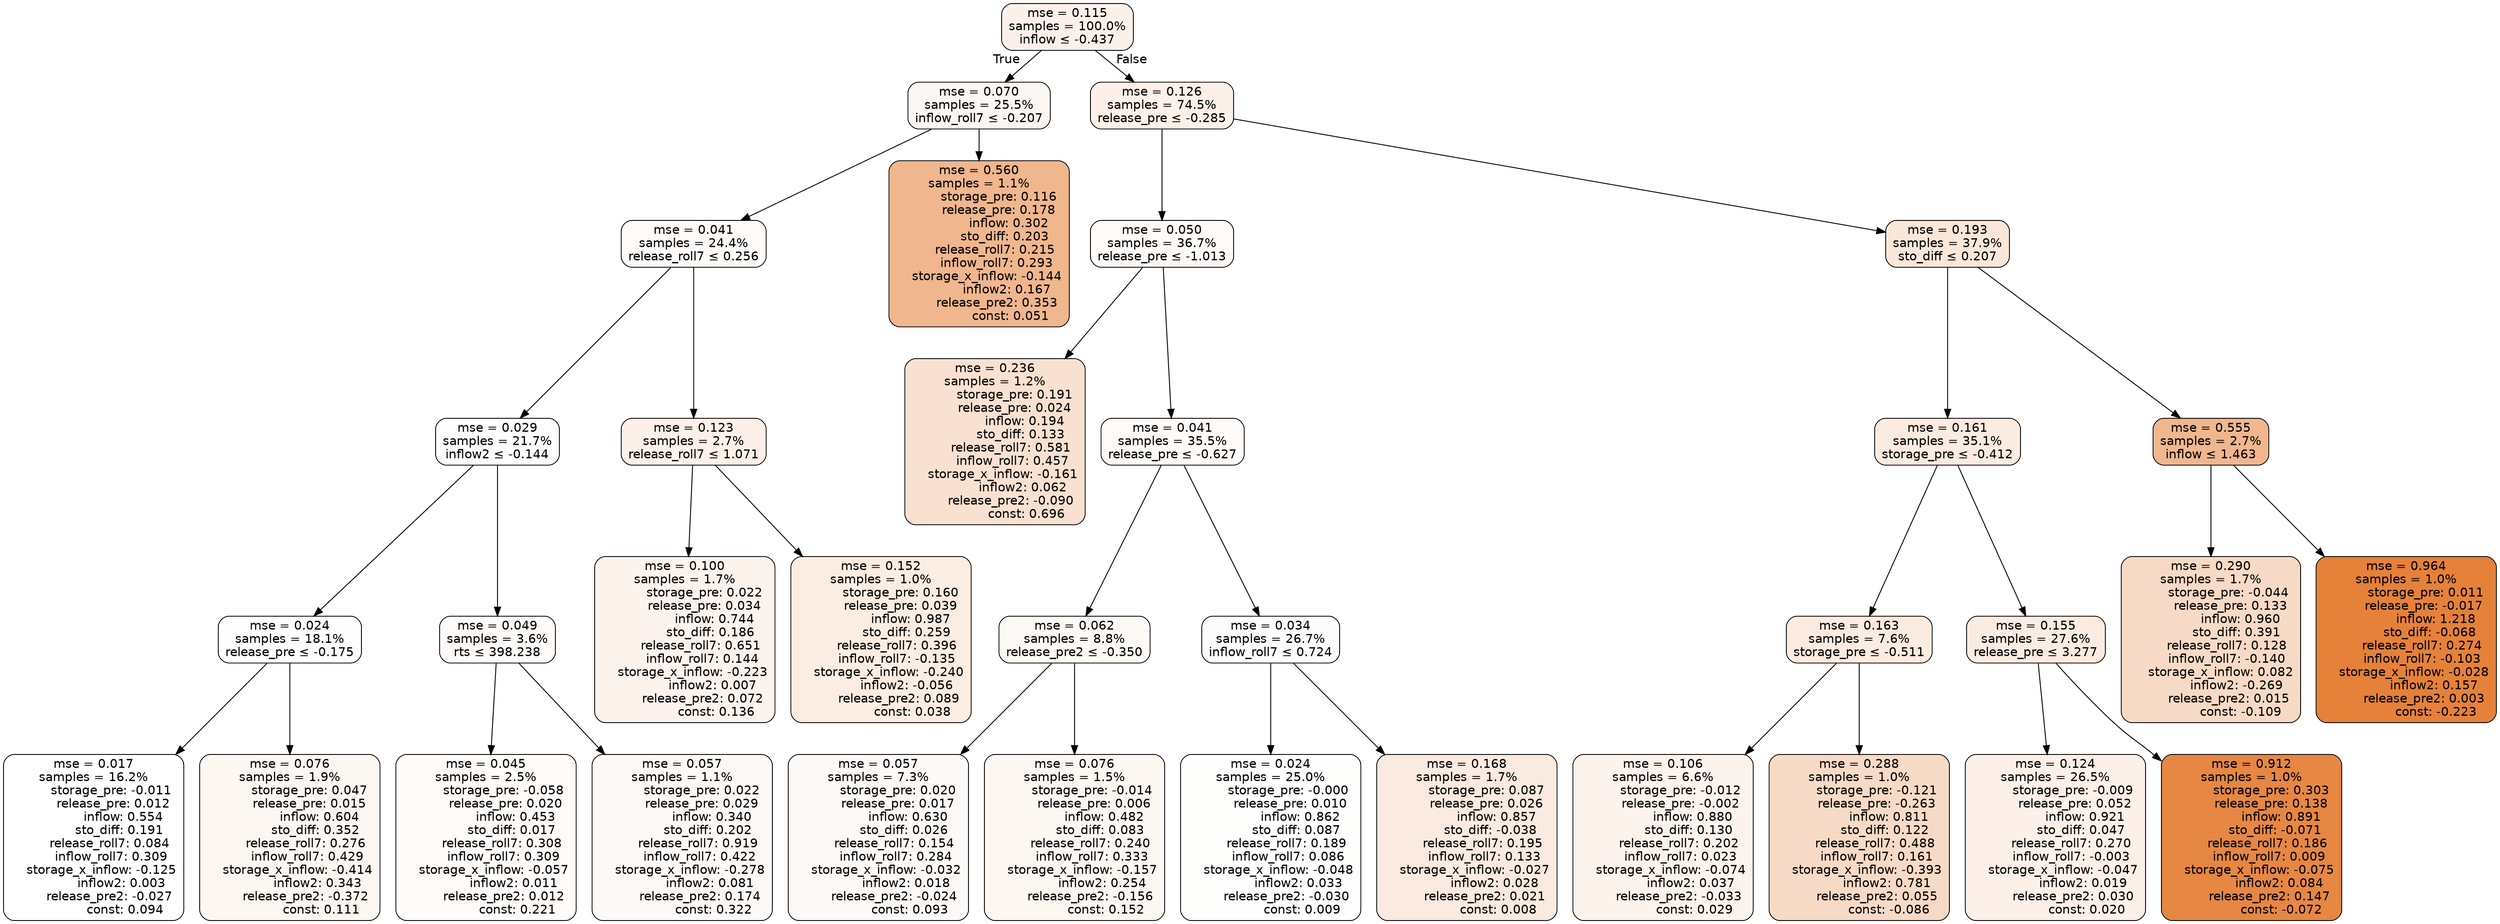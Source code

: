 digraph tree {
bgcolor="transparent"
node [shape=rectangle, style="filled, rounded", color="black", fontname=helvetica] ;
edge [fontname=helvetica] ;
	"0" [label="mse = 0.115
samples = 100.0%
inflow &le; -0.437", fillcolor="#fcf1ea"]
	"1" [label="mse = 0.070
samples = 25.5%
inflow_roll7 &le; -0.207", fillcolor="#fdf7f3"]
	"2" [label="mse = 0.041
samples = 24.4%
release_roll7 &le; 0.256", fillcolor="#fefbf9"]
	"3" [label="mse = 0.029
samples = 21.7%
inflow2 &le; -0.144", fillcolor="#fefdfc"]
	"4" [label="mse = 0.024
samples = 18.1%
release_pre &le; -0.175", fillcolor="#fefefd"]
	"5" [label="mse = 0.017
samples = 16.2%
         storage_pre: -0.011
          release_pre: 0.012
               inflow: 0.554
             sto_diff: 0.191
        release_roll7: 0.084
         inflow_roll7: 0.309
    storage_x_inflow: -0.125
              inflow2: 0.003
        release_pre2: -0.027
                const: 0.094", fillcolor="#ffffff"]
	"6" [label="mse = 0.076
samples = 1.9%
          storage_pre: 0.047
          release_pre: 0.015
               inflow: 0.604
             sto_diff: 0.352
        release_roll7: 0.276
         inflow_roll7: 0.429
    storage_x_inflow: -0.414
              inflow2: 0.343
        release_pre2: -0.372
                const: 0.111", fillcolor="#fdf7f2"]
	"7" [label="mse = 0.049
samples = 3.6%
rts &le; 398.238", fillcolor="#fefaf8"]
	"8" [label="mse = 0.045
samples = 2.5%
         storage_pre: -0.058
          release_pre: 0.020
               inflow: 0.453
             sto_diff: 0.017
        release_roll7: 0.308
         inflow_roll7: 0.309
    storage_x_inflow: -0.057
              inflow2: 0.011
         release_pre2: 0.012
                const: 0.221", fillcolor="#fefbf9"]
	"9" [label="mse = 0.057
samples = 1.1%
          storage_pre: 0.022
          release_pre: 0.029
               inflow: 0.340
             sto_diff: 0.202
        release_roll7: 0.919
         inflow_roll7: 0.422
    storage_x_inflow: -0.278
              inflow2: 0.081
         release_pre2: 0.174
                const: 0.322", fillcolor="#fdf9f6"]
	"10" [label="mse = 0.123
samples = 2.7%
release_roll7 &le; 1.071", fillcolor="#fcf0e8"]
	"11" [label="mse = 0.100
samples = 1.7%
          storage_pre: 0.022
          release_pre: 0.034
               inflow: 0.744
             sto_diff: 0.186
        release_roll7: 0.651
         inflow_roll7: 0.144
    storage_x_inflow: -0.223
              inflow2: 0.007
         release_pre2: 0.072
                const: 0.136", fillcolor="#fcf3ed"]
	"12" [label="mse = 0.152
samples = 1.0%
          storage_pre: 0.160
          release_pre: 0.039
               inflow: 0.987
             sto_diff: 0.259
        release_roll7: 0.396
        inflow_roll7: -0.135
    storage_x_inflow: -0.240
             inflow2: -0.056
         release_pre2: 0.089
                const: 0.038", fillcolor="#fbede2"]
	"13" [label="mse = 0.560
samples = 1.1%
          storage_pre: 0.116
          release_pre: 0.178
               inflow: 0.302
             sto_diff: 0.203
        release_roll7: 0.215
         inflow_roll7: 0.293
    storage_x_inflow: -0.144
              inflow2: 0.167
         release_pre2: 0.353
                const: 0.051", fillcolor="#f0b68d"]
	"14" [label="mse = 0.126
samples = 74.5%
release_pre &le; -0.285", fillcolor="#fcf0e8"]
	"15" [label="mse = 0.050
samples = 36.7%
release_pre &le; -1.013", fillcolor="#fefaf8"]
	"16" [label="mse = 0.236
samples = 1.2%
          storage_pre: 0.191
          release_pre: 0.024
               inflow: 0.194
             sto_diff: 0.133
        release_roll7: 0.581
         inflow_roll7: 0.457
    storage_x_inflow: -0.161
              inflow2: 0.062
        release_pre2: -0.090
                const: 0.696", fillcolor="#f9e1d1"]
	"17" [label="mse = 0.041
samples = 35.5%
release_pre &le; -0.627", fillcolor="#fefbf9"]
	"18" [label="mse = 0.062
samples = 8.8%
release_pre2 &le; -0.350", fillcolor="#fdf9f5"]
	"19" [label="mse = 0.057
samples = 7.3%
          storage_pre: 0.020
          release_pre: 0.017
               inflow: 0.630
             sto_diff: 0.026
        release_roll7: 0.154
         inflow_roll7: 0.284
    storage_x_inflow: -0.032
              inflow2: 0.018
        release_pre2: -0.024
                const: 0.093", fillcolor="#fdf9f6"]
	"20" [label="mse = 0.076
samples = 1.5%
         storage_pre: -0.014
          release_pre: 0.006
               inflow: 0.482
             sto_diff: 0.083
        release_roll7: 0.240
         inflow_roll7: 0.333
    storage_x_inflow: -0.157
              inflow2: 0.254
        release_pre2: -0.156
                const: 0.152", fillcolor="#fdf7f2"]
	"21" [label="mse = 0.034
samples = 26.7%
inflow_roll7 &le; 0.724", fillcolor="#fefcfb"]
	"22" [label="mse = 0.024
samples = 25.0%
         storage_pre: -0.000
          release_pre: 0.010
               inflow: 0.862
             sto_diff: 0.087
        release_roll7: 0.189
         inflow_roll7: 0.086
    storage_x_inflow: -0.048
              inflow2: 0.033
        release_pre2: -0.030
                const: 0.009", fillcolor="#fefefd"]
	"23" [label="mse = 0.168
samples = 1.7%
          storage_pre: 0.087
          release_pre: 0.026
               inflow: 0.857
            sto_diff: -0.038
        release_roll7: 0.195
         inflow_roll7: 0.133
    storage_x_inflow: -0.027
              inflow2: 0.028
         release_pre2: 0.021
                const: 0.008", fillcolor="#faeadf"]
	"24" [label="mse = 0.193
samples = 37.9%
sto_diff &le; 0.207", fillcolor="#fae7da"]
	"25" [label="mse = 0.161
samples = 35.1%
storage_pre &le; -0.412", fillcolor="#fbebe0"]
	"26" [label="mse = 0.163
samples = 7.6%
storage_pre &le; -0.511", fillcolor="#fbebe0"]
	"27" [label="mse = 0.106
samples = 6.6%
         storage_pre: -0.012
         release_pre: -0.002
               inflow: 0.880
             sto_diff: 0.130
        release_roll7: 0.202
         inflow_roll7: 0.023
    storage_x_inflow: -0.074
              inflow2: 0.037
        release_pre2: -0.033
                const: 0.029", fillcolor="#fcf3ec"]
	"28" [label="mse = 0.288
samples = 1.0%
         storage_pre: -0.121
         release_pre: -0.263
               inflow: 0.811
             sto_diff: 0.122
        release_roll7: 0.488
         inflow_roll7: 0.161
    storage_x_inflow: -0.393
              inflow2: 0.781
         release_pre2: 0.055
               const: -0.086", fillcolor="#f7dac6"]
	"29" [label="mse = 0.155
samples = 27.6%
release_pre &le; 3.277", fillcolor="#fbece2"]
	"30" [label="mse = 0.124
samples = 26.5%
         storage_pre: -0.009
          release_pre: 0.052
               inflow: 0.921
             sto_diff: 0.047
        release_roll7: 0.270
        inflow_roll7: -0.003
    storage_x_inflow: -0.047
              inflow2: 0.019
         release_pre2: 0.030
                const: 0.020", fillcolor="#fcf0e8"]
	"31" [label="mse = 0.912
samples = 1.0%
          storage_pre: 0.303
          release_pre: 0.138
               inflow: 0.891
            sto_diff: -0.071
        release_roll7: 0.186
         inflow_roll7: 0.009
    storage_x_inflow: -0.075
              inflow2: 0.084
         release_pre2: 0.147
               const: -0.072", fillcolor="#e68743"]
	"32" [label="mse = 0.555
samples = 2.7%
inflow &le; 1.463", fillcolor="#f0b78e"]
	"33" [label="mse = 0.290
samples = 1.7%
         storage_pre: -0.044
          release_pre: 0.133
               inflow: 0.960
             sto_diff: 0.391
        release_roll7: 0.128
        inflow_roll7: -0.140
     storage_x_inflow: 0.082
             inflow2: -0.269
         release_pre2: 0.015
               const: -0.109", fillcolor="#f7dac5"]
	"34" [label="mse = 0.964
samples = 1.0%
          storage_pre: 0.011
         release_pre: -0.017
               inflow: 1.218
            sto_diff: -0.068
        release_roll7: 0.274
        inflow_roll7: -0.103
    storage_x_inflow: -0.028
              inflow2: 0.157
         release_pre2: 0.003
               const: -0.223", fillcolor="#e58139"]

	"0" -> "1" [labeldistance=2.5, labelangle=45, headlabel="True"]
	"1" -> "2"
	"2" -> "3"
	"3" -> "4"
	"4" -> "5"
	"4" -> "6"
	"3" -> "7"
	"7" -> "8"
	"7" -> "9"
	"2" -> "10"
	"10" -> "11"
	"10" -> "12"
	"1" -> "13"
	"0" -> "14" [labeldistance=2.5, labelangle=-45, headlabel="False"]
	"14" -> "15"
	"15" -> "16"
	"15" -> "17"
	"17" -> "18"
	"18" -> "19"
	"18" -> "20"
	"17" -> "21"
	"21" -> "22"
	"21" -> "23"
	"14" -> "24"
	"24" -> "25"
	"25" -> "26"
	"26" -> "27"
	"26" -> "28"
	"25" -> "29"
	"29" -> "30"
	"29" -> "31"
	"24" -> "32"
	"32" -> "33"
	"32" -> "34"
}
